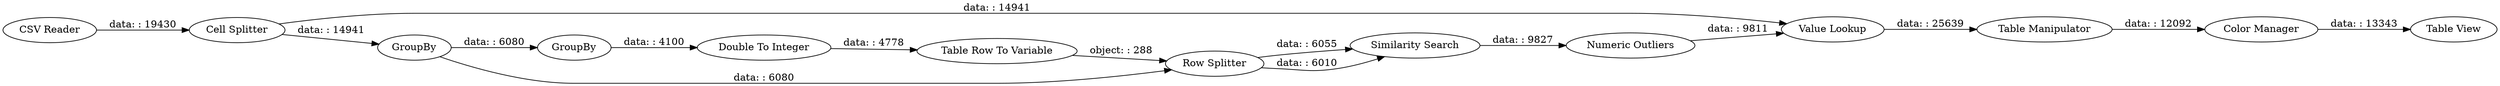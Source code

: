 digraph {
	"6699387582011441633_12" [label="Value Lookup"]
	"6699387582011441633_14" [label="Table View"]
	"6699387582011441633_13" [label="Table Manipulator"]
	"6699387582011441633_5" [label="Similarity Search"]
	"6699387582011441633_7" [label="Cell Splitter"]
	"6699387582011441633_4" [label=GroupBy]
	"6699387582011441633_3" [label=GroupBy]
	"6699387582011441633_11" [label="Numeric Outliers"]
	"6699387582011441633_16" [label="Color Manager"]
	"6699387582011441633_9" [label="Row Splitter"]
	"6699387582011441633_1" [label="CSV Reader"]
	"6699387582011441633_8" [label="Table Row To Variable"]
	"6699387582011441633_10" [label="Double To Integer"]
	"6699387582011441633_3" -> "6699387582011441633_9" [label="data: : 6080"]
	"6699387582011441633_9" -> "6699387582011441633_5" [label="data: : 6055"]
	"6699387582011441633_12" -> "6699387582011441633_13" [label="data: : 25639"]
	"6699387582011441633_7" -> "6699387582011441633_3" [label="data: : 14941"]
	"6699387582011441633_3" -> "6699387582011441633_4" [label="data: : 6080"]
	"6699387582011441633_7" -> "6699387582011441633_12" [label="data: : 14941"]
	"6699387582011441633_8" -> "6699387582011441633_9" [label="object: : 288"]
	"6699387582011441633_13" -> "6699387582011441633_16" [label="data: : 12092"]
	"6699387582011441633_5" -> "6699387582011441633_11" [label="data: : 9827"]
	"6699387582011441633_11" -> "6699387582011441633_12" [label="data: : 9811"]
	"6699387582011441633_16" -> "6699387582011441633_14" [label="data: : 13343"]
	"6699387582011441633_4" -> "6699387582011441633_10" [label="data: : 4100"]
	"6699387582011441633_1" -> "6699387582011441633_7" [label="data: : 19430"]
	"6699387582011441633_9" -> "6699387582011441633_5" [label="data: : 6010"]
	"6699387582011441633_10" -> "6699387582011441633_8" [label="data: : 4778"]
	rankdir=LR
}
